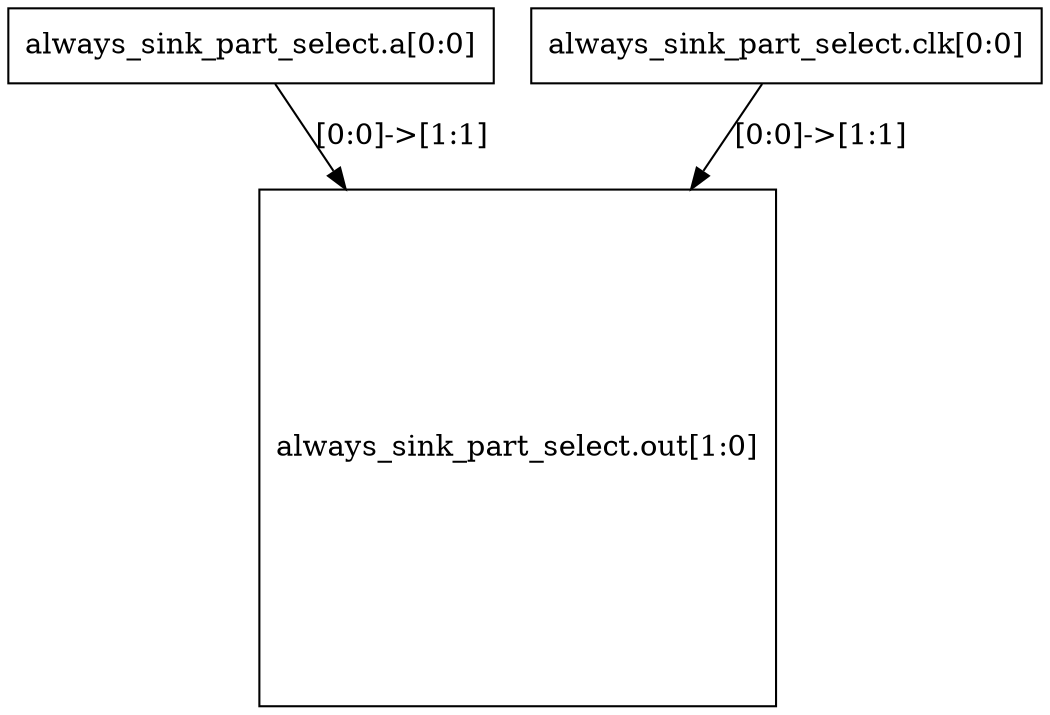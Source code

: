 digraph G {
	"always_sink_part_select.a" -> "always_sink_part_select.out"[label="[0:0]->[1:1]"];
	"always_sink_part_select.clk" -> "always_sink_part_select.out"[label="[0:0]->[1:1]"];
	"always_sink_part_select.a" [shape=rectangle, label="always_sink_part_select.a[0:0]"];
	"always_sink_part_select.clk" [shape=rectangle, label="always_sink_part_select.clk[0:0]"];
	"always_sink_part_select.out" [shape=square, label="always_sink_part_select.out[1:0]"];
}
